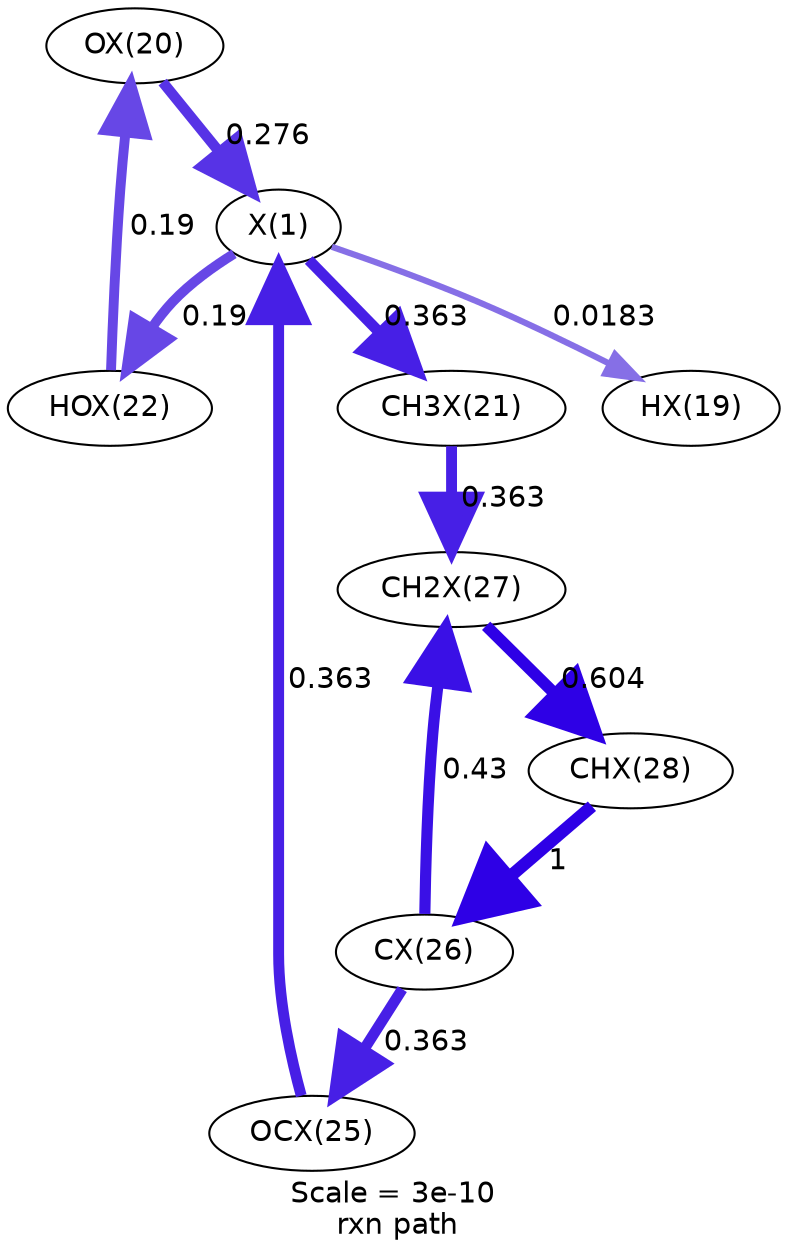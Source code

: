 digraph reaction_paths {
center=1;
s24 -> s22[fontname="Helvetica", style="setlinewidth(5.03)", arrowsize=2.51, color="0.7, 0.776, 0.9"
, label=" 0.276"];
s22 -> s23[fontname="Helvetica", style="setlinewidth(2.98)", arrowsize=1.49, color="0.7, 0.518, 0.9"
, label=" 0.0183"];
s22 -> s26[fontname="Helvetica", style="setlinewidth(4.75)", arrowsize=2.37, color="0.7, 0.69, 0.9"
, label=" 0.19"];
s22 -> s25[fontname="Helvetica", style="setlinewidth(5.24)", arrowsize=2.62, color="0.7, 0.863, 0.9"
, label=" 0.363"];
s29 -> s22[fontname="Helvetica", style="setlinewidth(5.24)", arrowsize=2.62, color="0.7, 0.863, 0.9"
, label=" 0.363"];
s26 -> s24[fontname="Helvetica", style="setlinewidth(4.75)", arrowsize=2.37, color="0.7, 0.69, 0.9"
, label=" 0.19"];
s25 -> s31[fontname="Helvetica", style="setlinewidth(5.23)", arrowsize=2.62, color="0.7, 0.863, 0.9"
, label=" 0.363"];
s31 -> s32[fontname="Helvetica", style="setlinewidth(5.62)", arrowsize=2.81, color="0.7, 1.1, 0.9"
, label=" 0.604"];
s30 -> s31[fontname="Helvetica", style="setlinewidth(5.36)", arrowsize=2.68, color="0.7, 0.93, 0.9"
, label=" 0.43"];
s32 -> s30[fontname="Helvetica", style="setlinewidth(6)", arrowsize=3, color="0.7, 1.5, 0.9"
, label=" 1"];
s30 -> s29[fontname="Helvetica", style="setlinewidth(5.23)", arrowsize=2.62, color="0.7, 0.863, 0.9"
, label=" 0.363"];
s22 [ fontname="Helvetica", label="X(1)"];
s23 [ fontname="Helvetica", label="HX(19)"];
s24 [ fontname="Helvetica", label="OX(20)"];
s25 [ fontname="Helvetica", label="CH3X(21)"];
s26 [ fontname="Helvetica", label="HOX(22)"];
s29 [ fontname="Helvetica", label="OCX(25)"];
s30 [ fontname="Helvetica", label="CX(26)"];
s31 [ fontname="Helvetica", label="CH2X(27)"];
s32 [ fontname="Helvetica", label="CHX(28)"];
 label = "Scale = 3e-10\l rxn path";
 fontname = "Helvetica";
}
